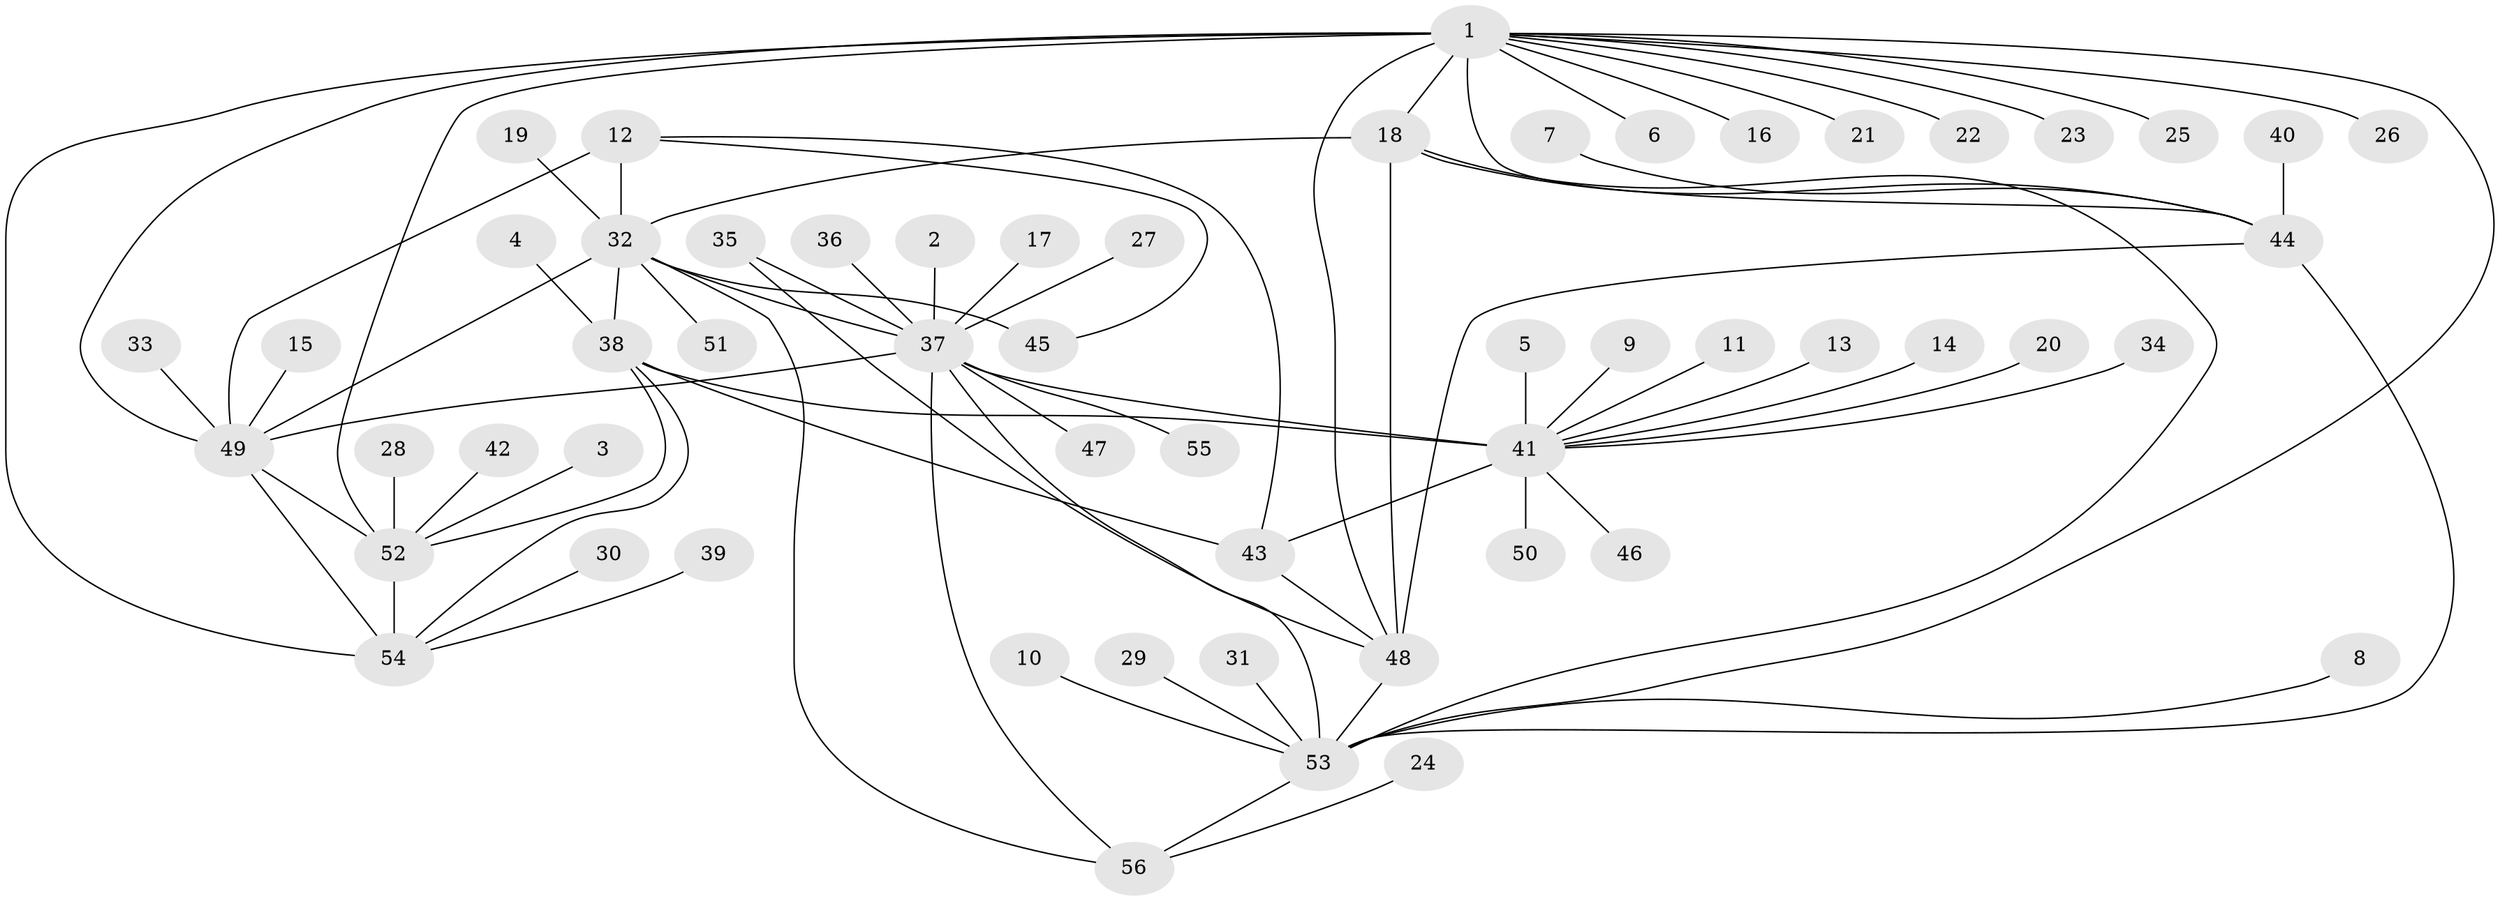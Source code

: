 // original degree distribution, {10: 0.008928571428571428, 6: 0.044642857142857144, 8: 0.044642857142857144, 11: 0.017857142857142856, 7: 0.026785714285714284, 9: 0.044642857142857144, 4: 0.03571428571428571, 13: 0.008928571428571428, 5: 0.008928571428571428, 1: 0.5982142857142857, 3: 0.044642857142857144, 2: 0.11607142857142858}
// Generated by graph-tools (version 1.1) at 2025/50/03/09/25 03:50:28]
// undirected, 56 vertices, 78 edges
graph export_dot {
graph [start="1"]
  node [color=gray90,style=filled];
  1;
  2;
  3;
  4;
  5;
  6;
  7;
  8;
  9;
  10;
  11;
  12;
  13;
  14;
  15;
  16;
  17;
  18;
  19;
  20;
  21;
  22;
  23;
  24;
  25;
  26;
  27;
  28;
  29;
  30;
  31;
  32;
  33;
  34;
  35;
  36;
  37;
  38;
  39;
  40;
  41;
  42;
  43;
  44;
  45;
  46;
  47;
  48;
  49;
  50;
  51;
  52;
  53;
  54;
  55;
  56;
  1 -- 6 [weight=1.0];
  1 -- 16 [weight=1.0];
  1 -- 18 [weight=1.0];
  1 -- 21 [weight=1.0];
  1 -- 22 [weight=1.0];
  1 -- 23 [weight=1.0];
  1 -- 25 [weight=1.0];
  1 -- 26 [weight=1.0];
  1 -- 44 [weight=1.0];
  1 -- 48 [weight=1.0];
  1 -- 49 [weight=2.0];
  1 -- 52 [weight=2.0];
  1 -- 53 [weight=1.0];
  1 -- 54 [weight=2.0];
  2 -- 37 [weight=1.0];
  3 -- 52 [weight=1.0];
  4 -- 38 [weight=1.0];
  5 -- 41 [weight=1.0];
  7 -- 44 [weight=1.0];
  8 -- 53 [weight=1.0];
  9 -- 41 [weight=1.0];
  10 -- 53 [weight=1.0];
  11 -- 41 [weight=1.0];
  12 -- 32 [weight=3.0];
  12 -- 43 [weight=1.0];
  12 -- 45 [weight=1.0];
  12 -- 49 [weight=1.0];
  13 -- 41 [weight=1.0];
  14 -- 41 [weight=1.0];
  15 -- 49 [weight=1.0];
  17 -- 37 [weight=1.0];
  18 -- 32 [weight=1.0];
  18 -- 44 [weight=1.0];
  18 -- 48 [weight=1.0];
  18 -- 53 [weight=1.0];
  19 -- 32 [weight=1.0];
  20 -- 41 [weight=1.0];
  24 -- 56 [weight=1.0];
  27 -- 37 [weight=1.0];
  28 -- 52 [weight=1.0];
  29 -- 53 [weight=1.0];
  30 -- 54 [weight=1.0];
  31 -- 53 [weight=1.0];
  32 -- 37 [weight=2.0];
  32 -- 38 [weight=1.0];
  32 -- 45 [weight=3.0];
  32 -- 49 [weight=1.0];
  32 -- 51 [weight=1.0];
  32 -- 56 [weight=1.0];
  33 -- 49 [weight=1.0];
  34 -- 41 [weight=1.0];
  35 -- 37 [weight=4.0];
  35 -- 48 [weight=1.0];
  36 -- 37 [weight=1.0];
  37 -- 41 [weight=1.0];
  37 -- 47 [weight=1.0];
  37 -- 49 [weight=2.0];
  37 -- 53 [weight=1.0];
  37 -- 55 [weight=1.0];
  37 -- 56 [weight=1.0];
  38 -- 41 [weight=3.0];
  38 -- 43 [weight=1.0];
  38 -- 52 [weight=1.0];
  38 -- 54 [weight=1.0];
  39 -- 54 [weight=1.0];
  40 -- 44 [weight=1.0];
  41 -- 43 [weight=3.0];
  41 -- 46 [weight=1.0];
  41 -- 50 [weight=1.0];
  42 -- 52 [weight=1.0];
  43 -- 48 [weight=1.0];
  44 -- 48 [weight=1.0];
  44 -- 53 [weight=1.0];
  48 -- 53 [weight=1.0];
  49 -- 52 [weight=1.0];
  49 -- 54 [weight=1.0];
  52 -- 54 [weight=1.0];
  53 -- 56 [weight=1.0];
}
